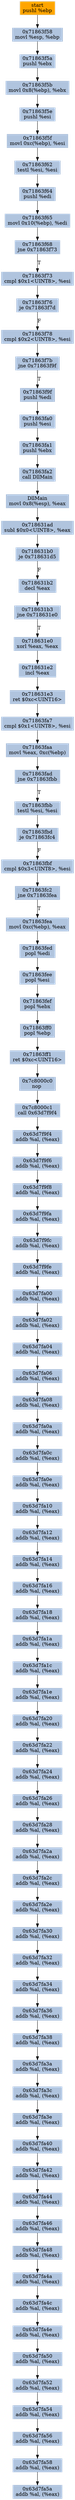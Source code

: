 digraph G {
node[shape=rectangle,style=filled,fillcolor=lightsteelblue,color=lightsteelblue]
bgcolor="transparent"
a0x71863f57pushl_ebp[label="start\npushl %ebp",color="lightgrey",fillcolor="orange"];
a0x71863f58movl_esp_ebp[label="0x71863f58\nmovl %esp, %ebp"];
a0x71863f5apushl_ebx[label="0x71863f5a\npushl %ebx"];
a0x71863f5bmovl_0x8ebp__ebx[label="0x71863f5b\nmovl 0x8(%ebp), %ebx"];
a0x71863f5epushl_esi[label="0x71863f5e\npushl %esi"];
a0x71863f5fmovl_0xcebp__esi[label="0x71863f5f\nmovl 0xc(%ebp), %esi"];
a0x71863f62testl_esi_esi[label="0x71863f62\ntestl %esi, %esi"];
a0x71863f64pushl_edi[label="0x71863f64\npushl %edi"];
a0x71863f65movl_0x10ebp__edi[label="0x71863f65\nmovl 0x10(%ebp), %edi"];
a0x71863f68jne_0x71863f73[label="0x71863f68\njne 0x71863f73"];
a0x71863f73cmpl_0x1UINT8_esi[label="0x71863f73\ncmpl $0x1<UINT8>, %esi"];
a0x71863f76je_0x71863f7d[label="0x71863f76\nje 0x71863f7d"];
a0x71863f78cmpl_0x2UINT8_esi[label="0x71863f78\ncmpl $0x2<UINT8>, %esi"];
a0x71863f7bjne_0x71863f9f[label="0x71863f7b\njne 0x71863f9f"];
a0x71863f9fpushl_edi[label="0x71863f9f\npushl %edi"];
a0x71863fa0pushl_esi[label="0x71863fa0\npushl %esi"];
a0x71863fa1pushl_ebx[label="0x71863fa1\npushl %ebx"];
a0x71863fa2call_DllMain[label="0x71863fa2\ncall DllMain"];
a0x718631a9movl_0x8esp__eax[label="DllMain\nmovl 0x8(%esp), %eax"];
a0x718631adsubl_0x0UINT8_eax[label="0x718631ad\nsubl $0x0<UINT8>, %eax"];
a0x718631b0je_0x718631d5[label="0x718631b0\nje 0x718631d5"];
a0x718631b2decl_eax[label="0x718631b2\ndecl %eax"];
a0x718631b3jne_0x718631e0[label="0x718631b3\njne 0x718631e0"];
a0x718631e0xorl_eax_eax[label="0x718631e0\nxorl %eax, %eax"];
a0x718631e2incl_eax[label="0x718631e2\nincl %eax"];
a0x718631e3ret_0xcUINT16[label="0x718631e3\nret $0xc<UINT16>"];
a0x71863fa7cmpl_0x1UINT8_esi[label="0x71863fa7\ncmpl $0x1<UINT8>, %esi"];
a0x71863faamovl_eax_0xcebp_[label="0x71863faa\nmovl %eax, 0xc(%ebp)"];
a0x71863fadjne_0x71863fbb[label="0x71863fad\njne 0x71863fbb"];
a0x71863fbbtestl_esi_esi[label="0x71863fbb\ntestl %esi, %esi"];
a0x71863fbdje_0x71863fc4[label="0x71863fbd\nje 0x71863fc4"];
a0x71863fbfcmpl_0x3UINT8_esi[label="0x71863fbf\ncmpl $0x3<UINT8>, %esi"];
a0x71863fc2jne_0x71863fea[label="0x71863fc2\njne 0x71863fea"];
a0x71863feamovl_0xcebp__eax[label="0x71863fea\nmovl 0xc(%ebp), %eax"];
a0x71863fedpopl_edi[label="0x71863fed\npopl %edi"];
a0x71863feepopl_esi[label="0x71863fee\npopl %esi"];
a0x71863fefpopl_ebx[label="0x71863fef\npopl %ebx"];
a0x71863ff0popl_ebp[label="0x71863ff0\npopl %ebp"];
a0x71863ff1ret_0xcUINT16[label="0x71863ff1\nret $0xc<UINT16>"];
a0x7c8000c0nop_[label="0x7c8000c0\nnop "];
a0x7c8000c1call_0x63d7f9f4[label="0x7c8000c1\ncall 0x63d7f9f4"];
a0x63d7f9f4addb_al_eax_[label="0x63d7f9f4\naddb %al, (%eax)"];
a0x63d7f9f6addb_al_eax_[label="0x63d7f9f6\naddb %al, (%eax)"];
a0x63d7f9f8addb_al_eax_[label="0x63d7f9f8\naddb %al, (%eax)"];
a0x63d7f9faaddb_al_eax_[label="0x63d7f9fa\naddb %al, (%eax)"];
a0x63d7f9fcaddb_al_eax_[label="0x63d7f9fc\naddb %al, (%eax)"];
a0x63d7f9feaddb_al_eax_[label="0x63d7f9fe\naddb %al, (%eax)"];
a0x63d7fa00addb_al_eax_[label="0x63d7fa00\naddb %al, (%eax)"];
a0x63d7fa02addb_al_eax_[label="0x63d7fa02\naddb %al, (%eax)"];
a0x63d7fa04addb_al_eax_[label="0x63d7fa04\naddb %al, (%eax)"];
a0x63d7fa06addb_al_eax_[label="0x63d7fa06\naddb %al, (%eax)"];
a0x63d7fa08addb_al_eax_[label="0x63d7fa08\naddb %al, (%eax)"];
a0x63d7fa0aaddb_al_eax_[label="0x63d7fa0a\naddb %al, (%eax)"];
a0x63d7fa0caddb_al_eax_[label="0x63d7fa0c\naddb %al, (%eax)"];
a0x63d7fa0eaddb_al_eax_[label="0x63d7fa0e\naddb %al, (%eax)"];
a0x63d7fa10addb_al_eax_[label="0x63d7fa10\naddb %al, (%eax)"];
a0x63d7fa12addb_al_eax_[label="0x63d7fa12\naddb %al, (%eax)"];
a0x63d7fa14addb_al_eax_[label="0x63d7fa14\naddb %al, (%eax)"];
a0x63d7fa16addb_al_eax_[label="0x63d7fa16\naddb %al, (%eax)"];
a0x63d7fa18addb_al_eax_[label="0x63d7fa18\naddb %al, (%eax)"];
a0x63d7fa1aaddb_al_eax_[label="0x63d7fa1a\naddb %al, (%eax)"];
a0x63d7fa1caddb_al_eax_[label="0x63d7fa1c\naddb %al, (%eax)"];
a0x63d7fa1eaddb_al_eax_[label="0x63d7fa1e\naddb %al, (%eax)"];
a0x63d7fa20addb_al_eax_[label="0x63d7fa20\naddb %al, (%eax)"];
a0x63d7fa22addb_al_eax_[label="0x63d7fa22\naddb %al, (%eax)"];
a0x63d7fa24addb_al_eax_[label="0x63d7fa24\naddb %al, (%eax)"];
a0x63d7fa26addb_al_eax_[label="0x63d7fa26\naddb %al, (%eax)"];
a0x63d7fa28addb_al_eax_[label="0x63d7fa28\naddb %al, (%eax)"];
a0x63d7fa2aaddb_al_eax_[label="0x63d7fa2a\naddb %al, (%eax)"];
a0x63d7fa2caddb_al_eax_[label="0x63d7fa2c\naddb %al, (%eax)"];
a0x63d7fa2eaddb_al_eax_[label="0x63d7fa2e\naddb %al, (%eax)"];
a0x63d7fa30addb_al_eax_[label="0x63d7fa30\naddb %al, (%eax)"];
a0x63d7fa32addb_al_eax_[label="0x63d7fa32\naddb %al, (%eax)"];
a0x63d7fa34addb_al_eax_[label="0x63d7fa34\naddb %al, (%eax)"];
a0x63d7fa36addb_al_eax_[label="0x63d7fa36\naddb %al, (%eax)"];
a0x63d7fa38addb_al_eax_[label="0x63d7fa38\naddb %al, (%eax)"];
a0x63d7fa3aaddb_al_eax_[label="0x63d7fa3a\naddb %al, (%eax)"];
a0x63d7fa3caddb_al_eax_[label="0x63d7fa3c\naddb %al, (%eax)"];
a0x63d7fa3eaddb_al_eax_[label="0x63d7fa3e\naddb %al, (%eax)"];
a0x63d7fa40addb_al_eax_[label="0x63d7fa40\naddb %al, (%eax)"];
a0x63d7fa42addb_al_eax_[label="0x63d7fa42\naddb %al, (%eax)"];
a0x63d7fa44addb_al_eax_[label="0x63d7fa44\naddb %al, (%eax)"];
a0x63d7fa46addb_al_eax_[label="0x63d7fa46\naddb %al, (%eax)"];
a0x63d7fa48addb_al_eax_[label="0x63d7fa48\naddb %al, (%eax)"];
a0x63d7fa4aaddb_al_eax_[label="0x63d7fa4a\naddb %al, (%eax)"];
a0x63d7fa4caddb_al_eax_[label="0x63d7fa4c\naddb %al, (%eax)"];
a0x63d7fa4eaddb_al_eax_[label="0x63d7fa4e\naddb %al, (%eax)"];
a0x63d7fa50addb_al_eax_[label="0x63d7fa50\naddb %al, (%eax)"];
a0x63d7fa52addb_al_eax_[label="0x63d7fa52\naddb %al, (%eax)"];
a0x63d7fa54addb_al_eax_[label="0x63d7fa54\naddb %al, (%eax)"];
a0x63d7fa56addb_al_eax_[label="0x63d7fa56\naddb %al, (%eax)"];
a0x63d7fa58addb_al_eax_[label="0x63d7fa58\naddb %al, (%eax)"];
a0x63d7fa5aaddb_al_eax_[label="0x63d7fa5a\naddb %al, (%eax)"];
a0x71863f57pushl_ebp -> a0x71863f58movl_esp_ebp [color="#000000"];
a0x71863f58movl_esp_ebp -> a0x71863f5apushl_ebx [color="#000000"];
a0x71863f5apushl_ebx -> a0x71863f5bmovl_0x8ebp__ebx [color="#000000"];
a0x71863f5bmovl_0x8ebp__ebx -> a0x71863f5epushl_esi [color="#000000"];
a0x71863f5epushl_esi -> a0x71863f5fmovl_0xcebp__esi [color="#000000"];
a0x71863f5fmovl_0xcebp__esi -> a0x71863f62testl_esi_esi [color="#000000"];
a0x71863f62testl_esi_esi -> a0x71863f64pushl_edi [color="#000000"];
a0x71863f64pushl_edi -> a0x71863f65movl_0x10ebp__edi [color="#000000"];
a0x71863f65movl_0x10ebp__edi -> a0x71863f68jne_0x71863f73 [color="#000000"];
a0x71863f68jne_0x71863f73 -> a0x71863f73cmpl_0x1UINT8_esi [color="#000000",label="T"];
a0x71863f73cmpl_0x1UINT8_esi -> a0x71863f76je_0x71863f7d [color="#000000"];
a0x71863f76je_0x71863f7d -> a0x71863f78cmpl_0x2UINT8_esi [color="#000000",label="F"];
a0x71863f78cmpl_0x2UINT8_esi -> a0x71863f7bjne_0x71863f9f [color="#000000"];
a0x71863f7bjne_0x71863f9f -> a0x71863f9fpushl_edi [color="#000000",label="T"];
a0x71863f9fpushl_edi -> a0x71863fa0pushl_esi [color="#000000"];
a0x71863fa0pushl_esi -> a0x71863fa1pushl_ebx [color="#000000"];
a0x71863fa1pushl_ebx -> a0x71863fa2call_DllMain [color="#000000"];
a0x71863fa2call_DllMain -> a0x718631a9movl_0x8esp__eax [color="#000000"];
a0x718631a9movl_0x8esp__eax -> a0x718631adsubl_0x0UINT8_eax [color="#000000"];
a0x718631adsubl_0x0UINT8_eax -> a0x718631b0je_0x718631d5 [color="#000000"];
a0x718631b0je_0x718631d5 -> a0x718631b2decl_eax [color="#000000",label="F"];
a0x718631b2decl_eax -> a0x718631b3jne_0x718631e0 [color="#000000"];
a0x718631b3jne_0x718631e0 -> a0x718631e0xorl_eax_eax [color="#000000",label="T"];
a0x718631e0xorl_eax_eax -> a0x718631e2incl_eax [color="#000000"];
a0x718631e2incl_eax -> a0x718631e3ret_0xcUINT16 [color="#000000"];
a0x718631e3ret_0xcUINT16 -> a0x71863fa7cmpl_0x1UINT8_esi [color="#000000"];
a0x71863fa7cmpl_0x1UINT8_esi -> a0x71863faamovl_eax_0xcebp_ [color="#000000"];
a0x71863faamovl_eax_0xcebp_ -> a0x71863fadjne_0x71863fbb [color="#000000"];
a0x71863fadjne_0x71863fbb -> a0x71863fbbtestl_esi_esi [color="#000000",label="T"];
a0x71863fbbtestl_esi_esi -> a0x71863fbdje_0x71863fc4 [color="#000000"];
a0x71863fbdje_0x71863fc4 -> a0x71863fbfcmpl_0x3UINT8_esi [color="#000000",label="F"];
a0x71863fbfcmpl_0x3UINT8_esi -> a0x71863fc2jne_0x71863fea [color="#000000"];
a0x71863fc2jne_0x71863fea -> a0x71863feamovl_0xcebp__eax [color="#000000",label="T"];
a0x71863feamovl_0xcebp__eax -> a0x71863fedpopl_edi [color="#000000"];
a0x71863fedpopl_edi -> a0x71863feepopl_esi [color="#000000"];
a0x71863feepopl_esi -> a0x71863fefpopl_ebx [color="#000000"];
a0x71863fefpopl_ebx -> a0x71863ff0popl_ebp [color="#000000"];
a0x71863ff0popl_ebp -> a0x71863ff1ret_0xcUINT16 [color="#000000"];
a0x71863ff1ret_0xcUINT16 -> a0x7c8000c0nop_ [color="#000000"];
a0x7c8000c0nop_ -> a0x7c8000c1call_0x63d7f9f4 [color="#000000"];
a0x7c8000c1call_0x63d7f9f4 -> a0x63d7f9f4addb_al_eax_ [color="#000000"];
a0x63d7f9f4addb_al_eax_ -> a0x63d7f9f6addb_al_eax_ [color="#000000"];
a0x63d7f9f6addb_al_eax_ -> a0x63d7f9f8addb_al_eax_ [color="#000000"];
a0x63d7f9f8addb_al_eax_ -> a0x63d7f9faaddb_al_eax_ [color="#000000"];
a0x63d7f9faaddb_al_eax_ -> a0x63d7f9fcaddb_al_eax_ [color="#000000"];
a0x63d7f9fcaddb_al_eax_ -> a0x63d7f9feaddb_al_eax_ [color="#000000"];
a0x63d7f9feaddb_al_eax_ -> a0x63d7fa00addb_al_eax_ [color="#000000"];
a0x63d7fa00addb_al_eax_ -> a0x63d7fa02addb_al_eax_ [color="#000000"];
a0x63d7fa02addb_al_eax_ -> a0x63d7fa04addb_al_eax_ [color="#000000"];
a0x63d7fa04addb_al_eax_ -> a0x63d7fa06addb_al_eax_ [color="#000000"];
a0x63d7fa06addb_al_eax_ -> a0x63d7fa08addb_al_eax_ [color="#000000"];
a0x63d7fa08addb_al_eax_ -> a0x63d7fa0aaddb_al_eax_ [color="#000000"];
a0x63d7fa0aaddb_al_eax_ -> a0x63d7fa0caddb_al_eax_ [color="#000000"];
a0x63d7fa0caddb_al_eax_ -> a0x63d7fa0eaddb_al_eax_ [color="#000000"];
a0x63d7fa0eaddb_al_eax_ -> a0x63d7fa10addb_al_eax_ [color="#000000"];
a0x63d7fa10addb_al_eax_ -> a0x63d7fa12addb_al_eax_ [color="#000000"];
a0x63d7fa12addb_al_eax_ -> a0x63d7fa14addb_al_eax_ [color="#000000"];
a0x63d7fa14addb_al_eax_ -> a0x63d7fa16addb_al_eax_ [color="#000000"];
a0x63d7fa16addb_al_eax_ -> a0x63d7fa18addb_al_eax_ [color="#000000"];
a0x63d7fa18addb_al_eax_ -> a0x63d7fa1aaddb_al_eax_ [color="#000000"];
a0x63d7fa1aaddb_al_eax_ -> a0x63d7fa1caddb_al_eax_ [color="#000000"];
a0x63d7fa1caddb_al_eax_ -> a0x63d7fa1eaddb_al_eax_ [color="#000000"];
a0x63d7fa1eaddb_al_eax_ -> a0x63d7fa20addb_al_eax_ [color="#000000"];
a0x63d7fa20addb_al_eax_ -> a0x63d7fa22addb_al_eax_ [color="#000000"];
a0x63d7fa22addb_al_eax_ -> a0x63d7fa24addb_al_eax_ [color="#000000"];
a0x63d7fa24addb_al_eax_ -> a0x63d7fa26addb_al_eax_ [color="#000000"];
a0x63d7fa26addb_al_eax_ -> a0x63d7fa28addb_al_eax_ [color="#000000"];
a0x63d7fa28addb_al_eax_ -> a0x63d7fa2aaddb_al_eax_ [color="#000000"];
a0x63d7fa2aaddb_al_eax_ -> a0x63d7fa2caddb_al_eax_ [color="#000000"];
a0x63d7fa2caddb_al_eax_ -> a0x63d7fa2eaddb_al_eax_ [color="#000000"];
a0x63d7fa2eaddb_al_eax_ -> a0x63d7fa30addb_al_eax_ [color="#000000"];
a0x63d7fa30addb_al_eax_ -> a0x63d7fa32addb_al_eax_ [color="#000000"];
a0x63d7fa32addb_al_eax_ -> a0x63d7fa34addb_al_eax_ [color="#000000"];
a0x63d7fa34addb_al_eax_ -> a0x63d7fa36addb_al_eax_ [color="#000000"];
a0x63d7fa36addb_al_eax_ -> a0x63d7fa38addb_al_eax_ [color="#000000"];
a0x63d7fa38addb_al_eax_ -> a0x63d7fa3aaddb_al_eax_ [color="#000000"];
a0x63d7fa3aaddb_al_eax_ -> a0x63d7fa3caddb_al_eax_ [color="#000000"];
a0x63d7fa3caddb_al_eax_ -> a0x63d7fa3eaddb_al_eax_ [color="#000000"];
a0x63d7fa3eaddb_al_eax_ -> a0x63d7fa40addb_al_eax_ [color="#000000"];
a0x63d7fa40addb_al_eax_ -> a0x63d7fa42addb_al_eax_ [color="#000000"];
a0x63d7fa42addb_al_eax_ -> a0x63d7fa44addb_al_eax_ [color="#000000"];
a0x63d7fa44addb_al_eax_ -> a0x63d7fa46addb_al_eax_ [color="#000000"];
a0x63d7fa46addb_al_eax_ -> a0x63d7fa48addb_al_eax_ [color="#000000"];
a0x63d7fa48addb_al_eax_ -> a0x63d7fa4aaddb_al_eax_ [color="#000000"];
a0x63d7fa4aaddb_al_eax_ -> a0x63d7fa4caddb_al_eax_ [color="#000000"];
a0x63d7fa4caddb_al_eax_ -> a0x63d7fa4eaddb_al_eax_ [color="#000000"];
a0x63d7fa4eaddb_al_eax_ -> a0x63d7fa50addb_al_eax_ [color="#000000"];
a0x63d7fa50addb_al_eax_ -> a0x63d7fa52addb_al_eax_ [color="#000000"];
a0x63d7fa52addb_al_eax_ -> a0x63d7fa54addb_al_eax_ [color="#000000"];
a0x63d7fa54addb_al_eax_ -> a0x63d7fa56addb_al_eax_ [color="#000000"];
a0x63d7fa56addb_al_eax_ -> a0x63d7fa58addb_al_eax_ [color="#000000"];
a0x63d7fa58addb_al_eax_ -> a0x63d7fa5aaddb_al_eax_ [color="#000000"];
}
